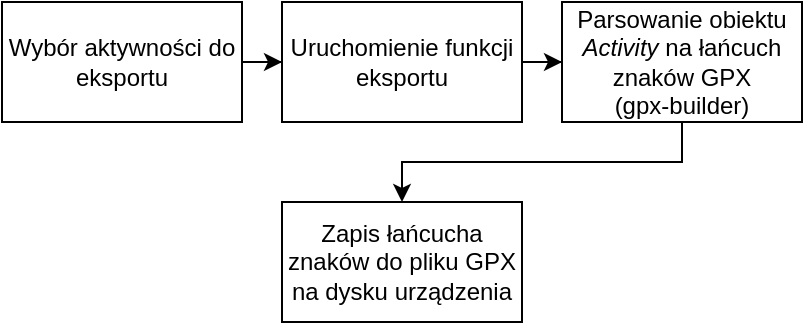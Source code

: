 <mxfile version="15.8.6" type="device"><diagram id="lHoPoSacvsyfwQVXEy0Z" name="Page-1"><mxGraphModel dx="1379" dy="556" grid="1" gridSize="10" guides="1" tooltips="1" connect="1" arrows="1" fold="1" page="1" pageScale="1" pageWidth="850" pageHeight="1100" math="0" shadow="0"><root><mxCell id="0"/><mxCell id="1" parent="0"/><mxCell id="fe6L98fo0JhdNQScsmGk-1" style="edgeStyle=orthogonalEdgeStyle;rounded=0;orthogonalLoop=1;jettySize=auto;html=1;entryX=0;entryY=0.5;entryDx=0;entryDy=0;" edge="1" parent="1" source="fe6L98fo0JhdNQScsmGk-2" target="fe6L98fo0JhdNQScsmGk-4"><mxGeometry relative="1" as="geometry"><mxPoint x="170.0" y="140" as="targetPoint"/></mxGeometry></mxCell><mxCell id="fe6L98fo0JhdNQScsmGk-2" value="Wybór aktywności do eksportu" style="rounded=0;whiteSpace=wrap;html=1;" vertex="1" parent="1"><mxGeometry x="10" y="10" width="120" height="60" as="geometry"/></mxCell><mxCell id="fe6L98fo0JhdNQScsmGk-3" style="edgeStyle=orthogonalEdgeStyle;rounded=0;orthogonalLoop=1;jettySize=auto;html=1;" edge="1" parent="1" source="fe6L98fo0JhdNQScsmGk-4" target="fe6L98fo0JhdNQScsmGk-6"><mxGeometry relative="1" as="geometry"/></mxCell><mxCell id="fe6L98fo0JhdNQScsmGk-4" value="Uruchomienie funkcji eksportu" style="rounded=0;whiteSpace=wrap;html=1;" vertex="1" parent="1"><mxGeometry x="150" y="10" width="120" height="60" as="geometry"/></mxCell><mxCell id="fe6L98fo0JhdNQScsmGk-12" style="edgeStyle=orthogonalEdgeStyle;rounded=0;orthogonalLoop=1;jettySize=auto;html=1;exitX=0.5;exitY=1;exitDx=0;exitDy=0;entryX=0.5;entryY=0;entryDx=0;entryDy=0;" edge="1" parent="1" source="fe6L98fo0JhdNQScsmGk-6" target="fe6L98fo0JhdNQScsmGk-11"><mxGeometry relative="1" as="geometry"/></mxCell><mxCell id="fe6L98fo0JhdNQScsmGk-6" value="Parsowanie obiektu &lt;i&gt;Activity&lt;/i&gt;&amp;nbsp;na łańcuch znaków GPX &lt;br&gt;(gpx-builder)" style="rounded=0;whiteSpace=wrap;html=1;" vertex="1" parent="1"><mxGeometry x="290" y="10" width="120" height="60" as="geometry"/></mxCell><mxCell id="fe6L98fo0JhdNQScsmGk-11" value="Zapis łańcucha znaków do pliku GPX&lt;br&gt;na dysku urządzenia" style="rounded=0;whiteSpace=wrap;html=1;" vertex="1" parent="1"><mxGeometry x="150" y="110" width="120" height="60" as="geometry"/></mxCell></root></mxGraphModel></diagram></mxfile>
